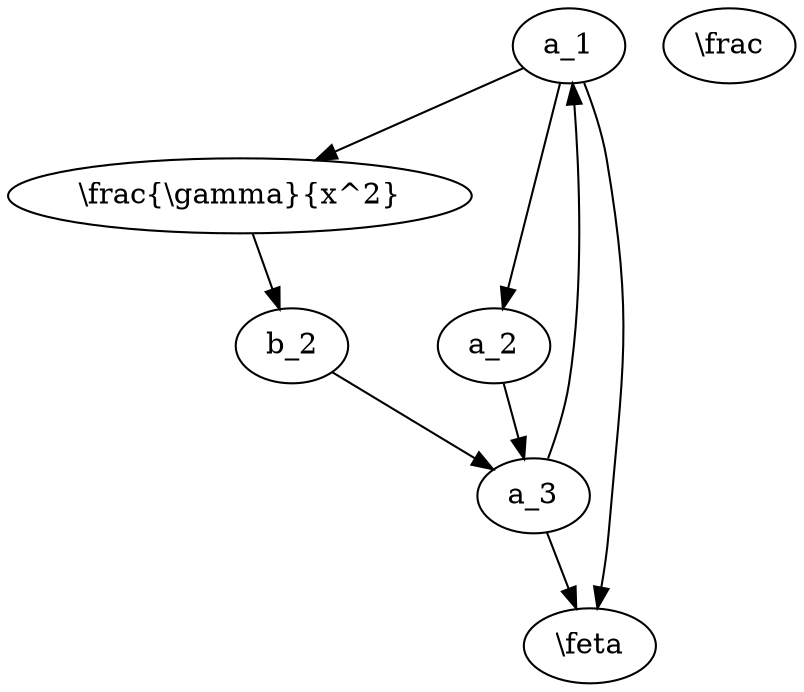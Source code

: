 digraph G {
	a_1 [texlbl="$\frac{\gamma}{2x^2+y^3}$"];
	a_1 -> a_2 -> a_3 -> a_1
	node [texmode="math"];
	a_1 -> b_1 -> b_2 -> a_3;
	b_1 [label="\\frac{\\gamma}{x^2}"];
	node [texmode="verbatim"]
	b_4 [label="\\feta"] 
	b_5 [label="\\frac"]
	a_3 -> b_4;
	a_1 -> b_4;
}
